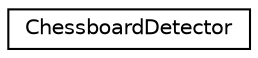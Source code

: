 digraph "Graphical Class Hierarchy"
{
 // INTERACTIVE_SVG=YES
  edge [fontname="Helvetica",fontsize="10",labelfontname="Helvetica",labelfontsize="10"];
  node [fontname="Helvetica",fontsize="10",shape=record];
  rankdir="LR";
  Node1 [label="ChessboardDetector",height=0.2,width=0.4,color="black", fillcolor="white", style="filled",URL="$class_chessboard_detector.html",tooltip="Implementation of chessboard detection. "];
}
